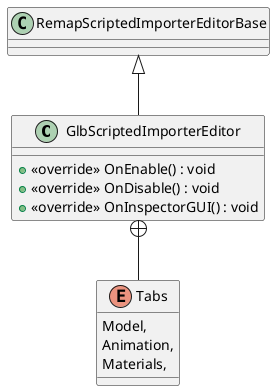 @startuml
class GlbScriptedImporterEditor {
    + <<override>> OnEnable() : void
    + <<override>> OnDisable() : void
    + <<override>> OnInspectorGUI() : void
}
enum Tabs {
    Model,
    Animation,
    Materials,
}
RemapScriptedImporterEditorBase <|-- GlbScriptedImporterEditor
GlbScriptedImporterEditor +-- Tabs
@enduml
